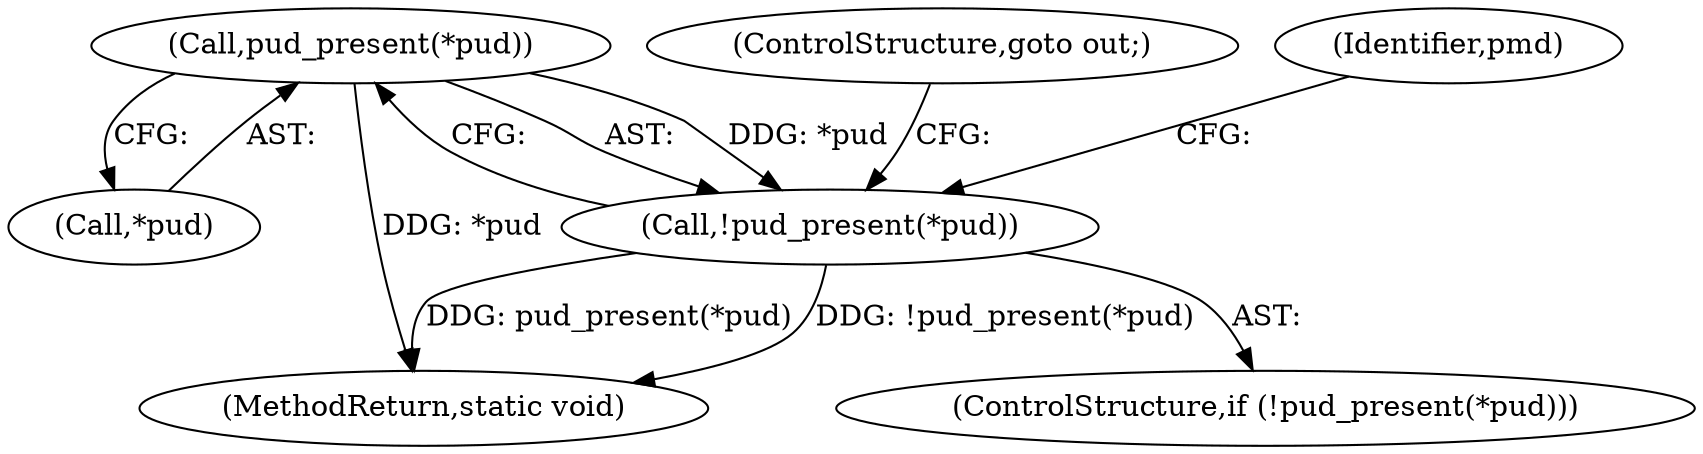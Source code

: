 digraph "0_linux_78f11a255749d09025f54d4e2df4fbcb031530e2@pointer" {
"1000258" [label="(Call,pud_present(*pud))"];
"1000257" [label="(Call,!pud_present(*pud))"];
"1000256" [label="(ControlStructure,if (!pud_present(*pud)))"];
"1000259" [label="(Call,*pud)"];
"1000261" [label="(ControlStructure,goto out;)"];
"1000449" [label="(MethodReturn,static void)"];
"1000257" [label="(Call,!pud_present(*pud))"];
"1000258" [label="(Call,pud_present(*pud))"];
"1000263" [label="(Identifier,pmd)"];
"1000258" -> "1000257"  [label="AST: "];
"1000258" -> "1000259"  [label="CFG: "];
"1000259" -> "1000258"  [label="AST: "];
"1000257" -> "1000258"  [label="CFG: "];
"1000258" -> "1000449"  [label="DDG: *pud"];
"1000258" -> "1000257"  [label="DDG: *pud"];
"1000257" -> "1000256"  [label="AST: "];
"1000261" -> "1000257"  [label="CFG: "];
"1000263" -> "1000257"  [label="CFG: "];
"1000257" -> "1000449"  [label="DDG: pud_present(*pud)"];
"1000257" -> "1000449"  [label="DDG: !pud_present(*pud)"];
}
